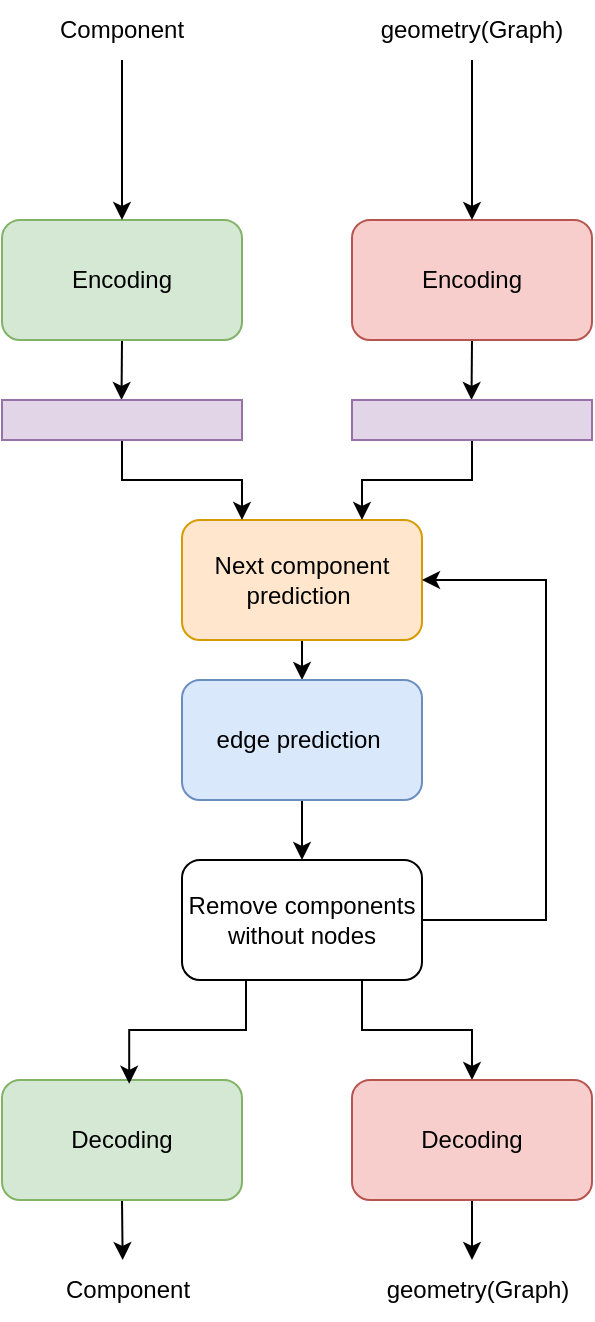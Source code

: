 <mxfile version="26.1.1">
  <diagram name="Page-1" id="0YthHCNe2VMcWE9nksEp">
    <mxGraphModel dx="806" dy="-723" grid="1" gridSize="10" guides="1" tooltips="1" connect="1" arrows="1" fold="1" page="1" pageScale="1" pageWidth="850" pageHeight="1100" math="0" shadow="0">
      <root>
        <mxCell id="0" />
        <mxCell id="1" parent="0" />
        <mxCell id="LeG2H7jAoJrrG_gojd1E-62" style="edgeStyle=orthogonalEdgeStyle;rounded=0;orthogonalLoop=1;jettySize=auto;html=1;exitX=0.5;exitY=1;exitDx=0;exitDy=0;" parent="1" source="LeG2H7jAoJrrG_gojd1E-45" edge="1">
          <mxGeometry relative="1" as="geometry">
            <mxPoint x="337.75" y="1330" as="targetPoint" />
          </mxGeometry>
        </mxCell>
        <mxCell id="LeG2H7jAoJrrG_gojd1E-45" value="Encoding" style="rounded=1;whiteSpace=wrap;html=1;fillColor=#d5e8d4;strokeColor=#82b366;" parent="1" vertex="1">
          <mxGeometry x="278" y="1240" width="120" height="60" as="geometry" />
        </mxCell>
        <mxCell id="LeG2H7jAoJrrG_gojd1E-47" value="" style="endArrow=classic;html=1;rounded=0;" parent="1" edge="1">
          <mxGeometry width="50" height="50" relative="1" as="geometry">
            <mxPoint x="338" y="1160" as="sourcePoint" />
            <mxPoint x="338" y="1240" as="targetPoint" />
          </mxGeometry>
        </mxCell>
        <mxCell id="LeG2H7jAoJrrG_gojd1E-61" style="edgeStyle=orthogonalEdgeStyle;rounded=0;orthogonalLoop=1;jettySize=auto;html=1;exitX=0.5;exitY=1;exitDx=0;exitDy=0;" parent="1" source="LeG2H7jAoJrrG_gojd1E-50" edge="1">
          <mxGeometry relative="1" as="geometry">
            <mxPoint x="512.75" y="1330" as="targetPoint" />
          </mxGeometry>
        </mxCell>
        <mxCell id="LeG2H7jAoJrrG_gojd1E-50" value="Encoding" style="rounded=1;whiteSpace=wrap;html=1;fillColor=#f8cecc;strokeColor=#b85450;" parent="1" vertex="1">
          <mxGeometry x="453" y="1240" width="120" height="60" as="geometry" />
        </mxCell>
        <mxCell id="LeG2H7jAoJrrG_gojd1E-51" value="" style="endArrow=classic;html=1;rounded=0;" parent="1" edge="1">
          <mxGeometry width="50" height="50" relative="1" as="geometry">
            <mxPoint x="513" y="1160" as="sourcePoint" />
            <mxPoint x="513" y="1240" as="targetPoint" />
          </mxGeometry>
        </mxCell>
        <mxCell id="LeG2H7jAoJrrG_gojd1E-55" value="Component" style="text;html=1;align=center;verticalAlign=middle;whiteSpace=wrap;rounded=0;" parent="1" vertex="1">
          <mxGeometry x="308" y="1130" width="60" height="30" as="geometry" />
        </mxCell>
        <mxCell id="LeG2H7jAoJrrG_gojd1E-58" value="geometry(Graph)" style="text;html=1;align=center;verticalAlign=middle;whiteSpace=wrap;rounded=0;" parent="1" vertex="1">
          <mxGeometry x="483" y="1130" width="60" height="30" as="geometry" />
        </mxCell>
        <mxCell id="LeG2H7jAoJrrG_gojd1E-68" style="edgeStyle=orthogonalEdgeStyle;rounded=0;orthogonalLoop=1;jettySize=auto;html=1;exitX=0.5;exitY=1;exitDx=0;exitDy=0;entryX=0.5;entryY=0;entryDx=0;entryDy=0;" parent="1" source="LeG2H7jAoJrrG_gojd1E-60" target="LeG2H7jAoJrrG_gojd1E-67" edge="1">
          <mxGeometry relative="1" as="geometry" />
        </mxCell>
        <mxCell id="LeG2H7jAoJrrG_gojd1E-60" value="Next component&lt;div&gt;prediction&amp;nbsp;&lt;/div&gt;" style="rounded=1;whiteSpace=wrap;html=1;fillColor=#ffe6cc;strokeColor=#d79b00;" parent="1" vertex="1">
          <mxGeometry x="368" y="1390" width="120" height="60" as="geometry" />
        </mxCell>
        <mxCell id="LeG2H7jAoJrrG_gojd1E-66" style="edgeStyle=orthogonalEdgeStyle;rounded=0;orthogonalLoop=1;jettySize=auto;html=1;entryX=0.25;entryY=0;entryDx=0;entryDy=0;" parent="1" source="LeG2H7jAoJrrG_gojd1E-63" target="LeG2H7jAoJrrG_gojd1E-60" edge="1">
          <mxGeometry relative="1" as="geometry" />
        </mxCell>
        <mxCell id="LeG2H7jAoJrrG_gojd1E-63" value="" style="rounded=0;whiteSpace=wrap;html=1;fillColor=#e1d5e7;strokeColor=#9673a6;" parent="1" vertex="1">
          <mxGeometry x="278" y="1330" width="120" height="20" as="geometry" />
        </mxCell>
        <mxCell id="LeG2H7jAoJrrG_gojd1E-65" style="edgeStyle=orthogonalEdgeStyle;rounded=0;orthogonalLoop=1;jettySize=auto;html=1;exitX=0.5;exitY=1;exitDx=0;exitDy=0;entryX=0.75;entryY=0;entryDx=0;entryDy=0;" parent="1" source="LeG2H7jAoJrrG_gojd1E-64" target="LeG2H7jAoJrrG_gojd1E-60" edge="1">
          <mxGeometry relative="1" as="geometry" />
        </mxCell>
        <mxCell id="LeG2H7jAoJrrG_gojd1E-64" value="" style="rounded=0;whiteSpace=wrap;html=1;fillColor=#e1d5e7;strokeColor=#9673a6;" parent="1" vertex="1">
          <mxGeometry x="453" y="1330" width="120" height="20" as="geometry" />
        </mxCell>
        <mxCell id="LeG2H7jAoJrrG_gojd1E-70" style="edgeStyle=orthogonalEdgeStyle;rounded=0;orthogonalLoop=1;jettySize=auto;html=1;exitX=0.5;exitY=1;exitDx=0;exitDy=0;" parent="1" source="LeG2H7jAoJrrG_gojd1E-67" edge="1">
          <mxGeometry relative="1" as="geometry">
            <mxPoint x="428" y="1560" as="targetPoint" />
          </mxGeometry>
        </mxCell>
        <mxCell id="LeG2H7jAoJrrG_gojd1E-67" value="edge prediction&amp;nbsp;" style="rounded=1;whiteSpace=wrap;html=1;fillColor=#dae8fc;strokeColor=#6c8ebf;" parent="1" vertex="1">
          <mxGeometry x="368" y="1470" width="120" height="60" as="geometry" />
        </mxCell>
        <mxCell id="LeG2H7jAoJrrG_gojd1E-74" style="edgeStyle=orthogonalEdgeStyle;rounded=0;orthogonalLoop=1;jettySize=auto;html=1;entryX=1;entryY=0.5;entryDx=0;entryDy=0;" parent="1" source="LeG2H7jAoJrrG_gojd1E-73" target="LeG2H7jAoJrrG_gojd1E-60" edge="1">
          <mxGeometry relative="1" as="geometry">
            <Array as="points">
              <mxPoint x="550" y="1590" />
              <mxPoint x="550" y="1420" />
            </Array>
          </mxGeometry>
        </mxCell>
        <mxCell id="LeG2H7jAoJrrG_gojd1E-78" style="edgeStyle=orthogonalEdgeStyle;rounded=0;orthogonalLoop=1;jettySize=auto;html=1;exitX=0.75;exitY=1;exitDx=0;exitDy=0;entryX=0.5;entryY=0;entryDx=0;entryDy=0;" parent="1" source="LeG2H7jAoJrrG_gojd1E-73" target="LeG2H7jAoJrrG_gojd1E-76" edge="1">
          <mxGeometry relative="1" as="geometry" />
        </mxCell>
        <mxCell id="LeG2H7jAoJrrG_gojd1E-73" value="Remove components without nodes" style="rounded=1;whiteSpace=wrap;html=1;" parent="1" vertex="1">
          <mxGeometry x="368" y="1560" width="120" height="60" as="geometry" />
        </mxCell>
        <mxCell id="LeG2H7jAoJrrG_gojd1E-79" style="edgeStyle=orthogonalEdgeStyle;rounded=0;orthogonalLoop=1;jettySize=auto;html=1;exitX=0.5;exitY=1;exitDx=0;exitDy=0;" parent="1" source="LeG2H7jAoJrrG_gojd1E-75" edge="1">
          <mxGeometry relative="1" as="geometry">
            <mxPoint x="338.333" y="1760.0" as="targetPoint" />
          </mxGeometry>
        </mxCell>
        <mxCell id="LeG2H7jAoJrrG_gojd1E-75" value="Decoding" style="rounded=1;whiteSpace=wrap;html=1;fillColor=#d5e8d4;strokeColor=#82b366;" parent="1" vertex="1">
          <mxGeometry x="278" y="1670" width="120" height="60" as="geometry" />
        </mxCell>
        <mxCell id="LeG2H7jAoJrrG_gojd1E-80" style="edgeStyle=orthogonalEdgeStyle;rounded=0;orthogonalLoop=1;jettySize=auto;html=1;" parent="1" source="LeG2H7jAoJrrG_gojd1E-76" edge="1">
          <mxGeometry relative="1" as="geometry">
            <mxPoint x="513" y="1760.0" as="targetPoint" />
          </mxGeometry>
        </mxCell>
        <mxCell id="LeG2H7jAoJrrG_gojd1E-76" value="Decoding" style="rounded=1;whiteSpace=wrap;html=1;fillColor=#f8cecc;strokeColor=#b85450;" parent="1" vertex="1">
          <mxGeometry x="453" y="1670" width="120" height="60" as="geometry" />
        </mxCell>
        <mxCell id="LeG2H7jAoJrrG_gojd1E-77" style="edgeStyle=orthogonalEdgeStyle;rounded=0;orthogonalLoop=1;jettySize=auto;html=1;entryX=0.53;entryY=0.032;entryDx=0;entryDy=0;entryPerimeter=0;" parent="1" source="LeG2H7jAoJrrG_gojd1E-73" target="LeG2H7jAoJrrG_gojd1E-75" edge="1">
          <mxGeometry relative="1" as="geometry">
            <Array as="points">
              <mxPoint x="400" y="1645" />
              <mxPoint x="342" y="1645" />
            </Array>
          </mxGeometry>
        </mxCell>
        <mxCell id="LeG2H7jAoJrrG_gojd1E-81" value="Component" style="text;html=1;align=center;verticalAlign=middle;whiteSpace=wrap;rounded=0;" parent="1" vertex="1">
          <mxGeometry x="310.5" y="1760" width="60" height="30" as="geometry" />
        </mxCell>
        <mxCell id="LeG2H7jAoJrrG_gojd1E-82" value="geometry(Graph)" style="text;html=1;align=center;verticalAlign=middle;whiteSpace=wrap;rounded=0;" parent="1" vertex="1">
          <mxGeometry x="485.5" y="1760" width="60" height="30" as="geometry" />
        </mxCell>
      </root>
    </mxGraphModel>
  </diagram>
</mxfile>
